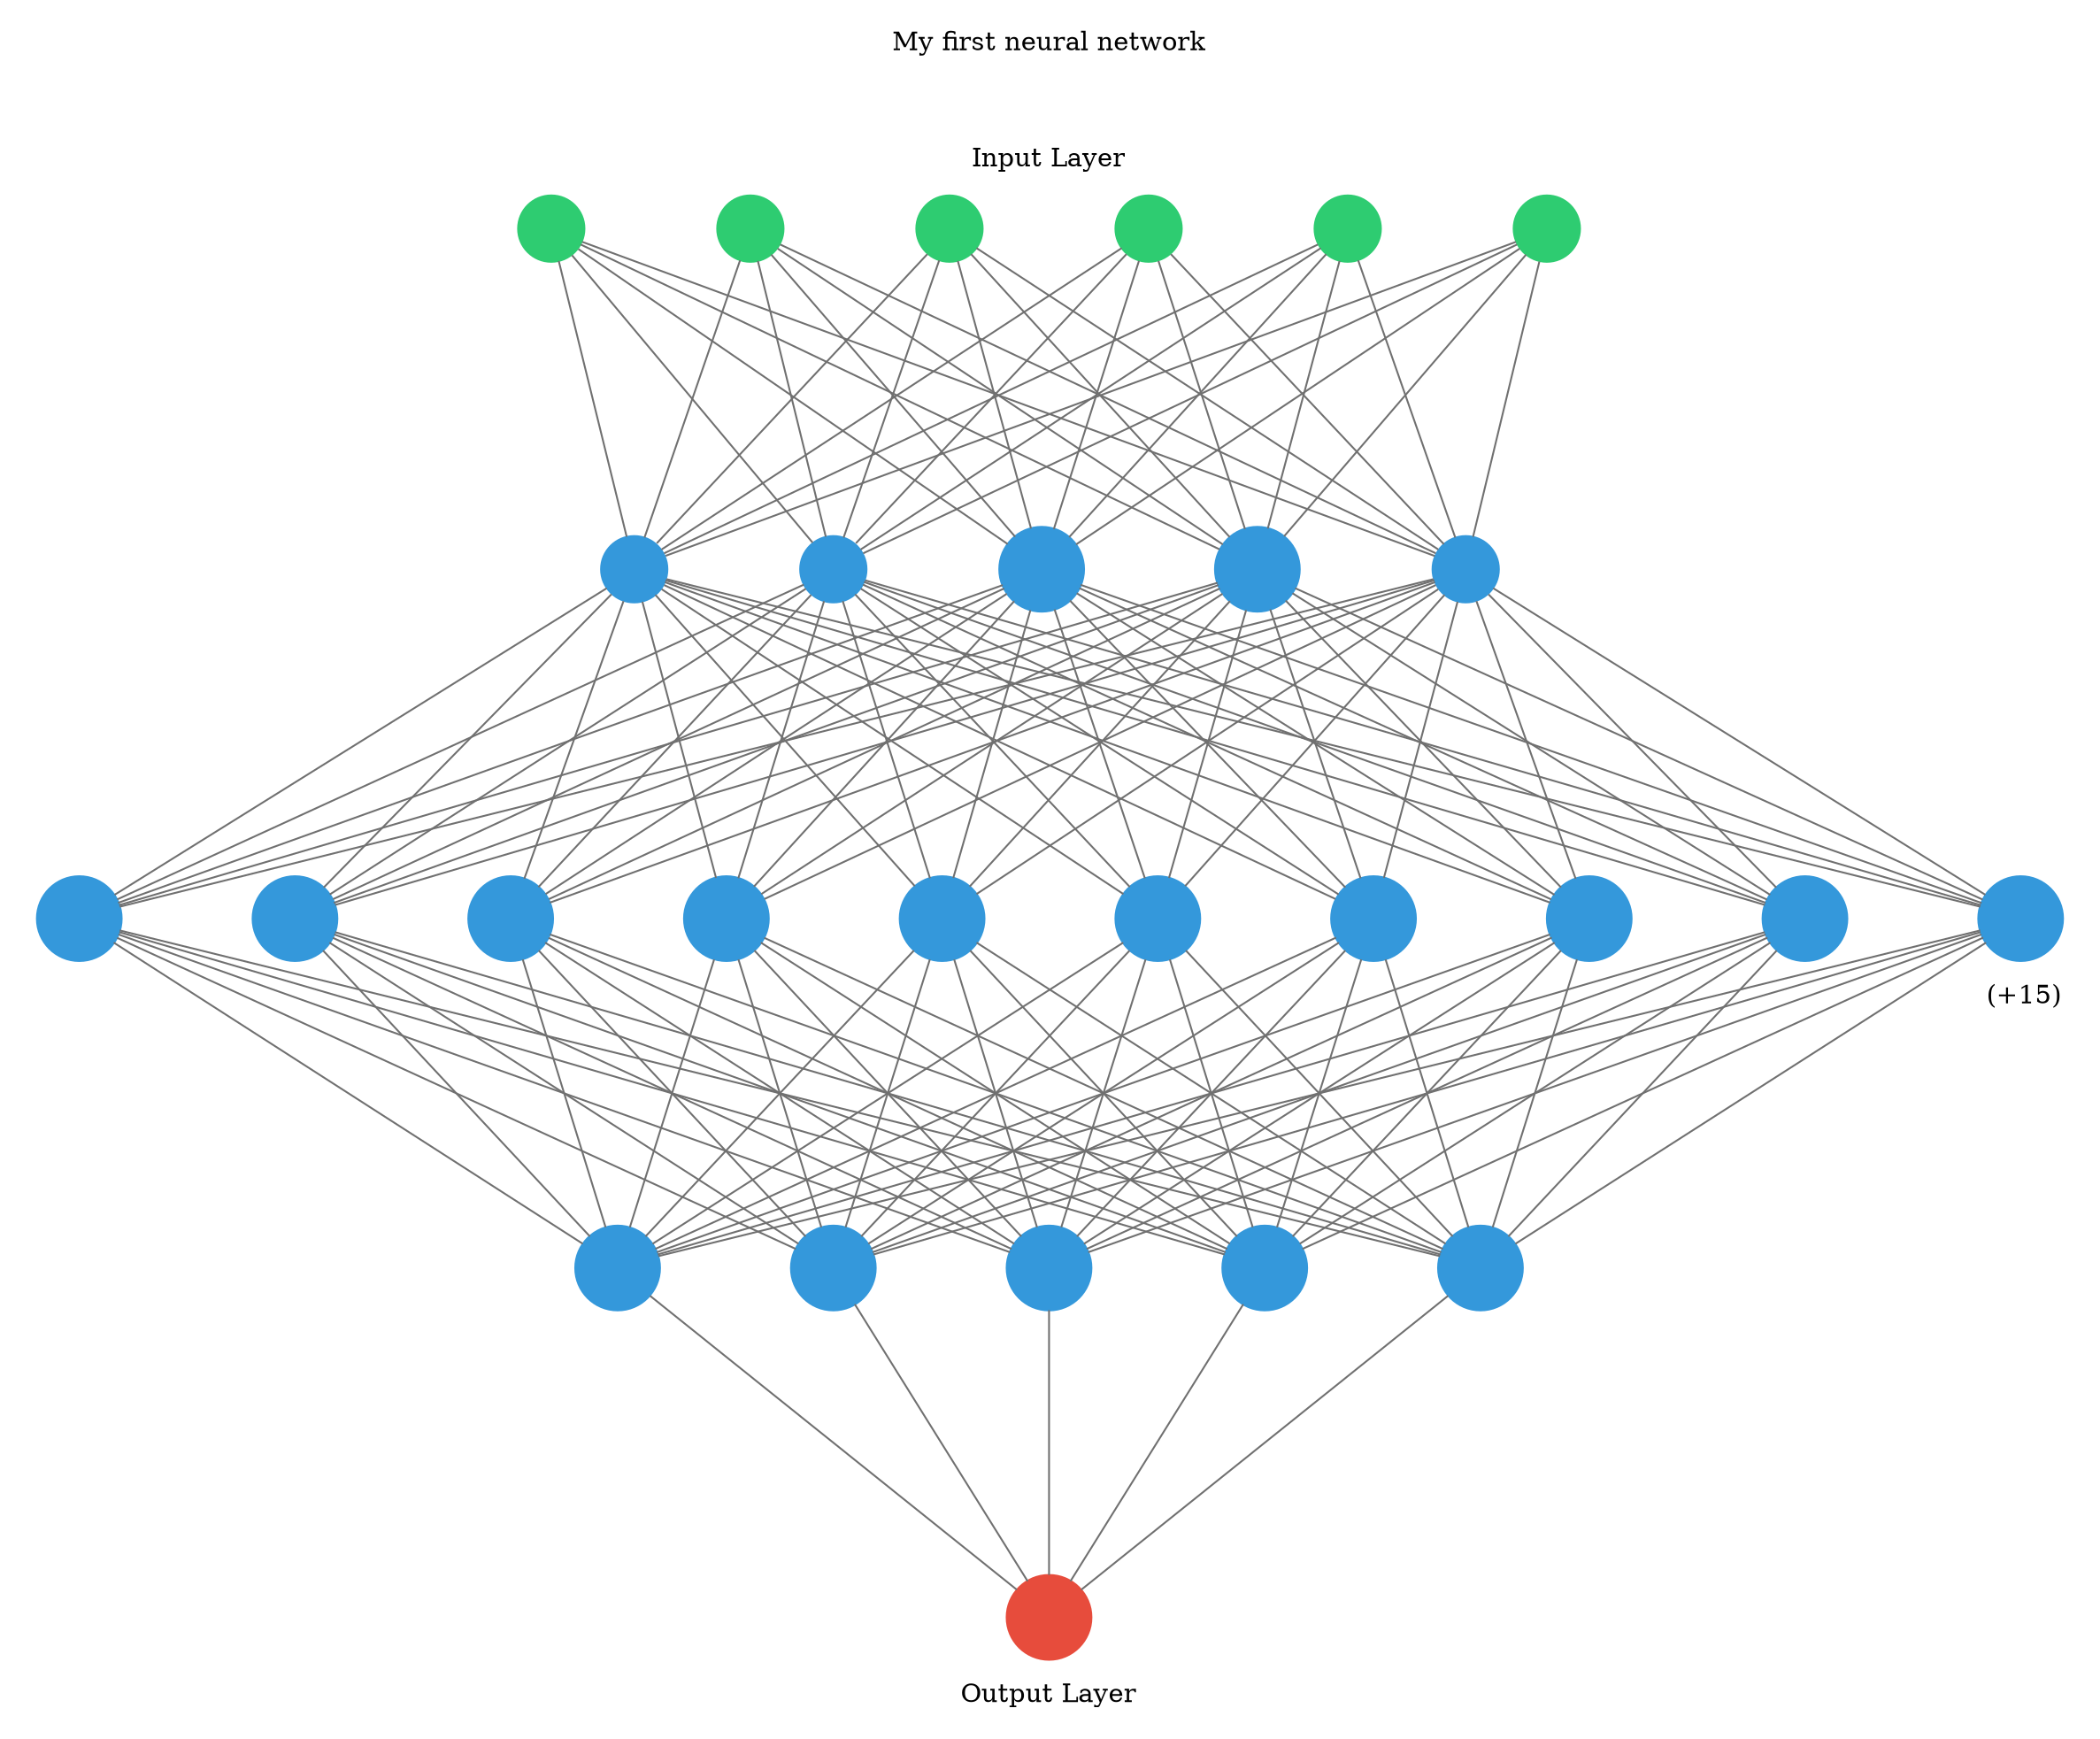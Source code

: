 digraph g {
	graph [nodesep=1 ranksep=2 splines=false]
	edge [arrowhead=none color="#707070"]
	subgraph cluster_input {
		node [color="#2ecc71" fontcolor="#2ecc71" shape=circle style=filled]
		color=white
		1
		label="My first neural network



Input Layer"
		rank=same
		2
		label="My first neural network



Input Layer"
		rank=same
		3
		label="My first neural network



Input Layer"
		rank=same
		4
		label="My first neural network



Input Layer"
		rank=same
		5
		label="My first neural network



Input Layer"
		rank=same
		6
		label="My first neural network



Input Layer"
		rank=same
	}
	1 -> 7
	2 -> 7
	3 -> 7
	4 -> 7
	5 -> 7
	6 -> 7
	1 -> 8
	2 -> 8
	3 -> 8
	4 -> 8
	5 -> 8
	6 -> 8
	1 -> 9
	2 -> 9
	3 -> 9
	4 -> 9
	5 -> 9
	6 -> 9
	1 -> 10
	2 -> 10
	3 -> 10
	4 -> 10
	5 -> 10
	6 -> 10
	1 -> 11
	2 -> 11
	3 -> 11
	4 -> 11
	5 -> 11
	6 -> 11
	subgraph cluster_1 {
		color=white
		rank=same
		label="" labeljust=right labelloc=b
		7 [color="#3498db" fontcolor="#3498db" shape=circle style=filled]
		8 [color="#3498db" fontcolor="#3498db" shape=circle style=filled]
		9 [color="#3498db" fontcolor="#3498db" shape=circle style=filled]
		10 [color="#3498db" fontcolor="#3498db" shape=circle style=filled]
		11 [color="#3498db" fontcolor="#3498db" shape=circle style=filled]
	}
	7 -> 12
	8 -> 12
	9 -> 12
	10 -> 12
	11 -> 12
	7 -> 13
	8 -> 13
	9 -> 13
	10 -> 13
	11 -> 13
	7 -> 14
	8 -> 14
	9 -> 14
	10 -> 14
	11 -> 14
	7 -> 15
	8 -> 15
	9 -> 15
	10 -> 15
	11 -> 15
	7 -> 16
	8 -> 16
	9 -> 16
	10 -> 16
	11 -> 16
	7 -> 17
	8 -> 17
	9 -> 17
	10 -> 17
	11 -> 17
	7 -> 18
	8 -> 18
	9 -> 18
	10 -> 18
	11 -> 18
	7 -> 19
	8 -> 19
	9 -> 19
	10 -> 19
	11 -> 19
	7 -> 20
	8 -> 20
	9 -> 20
	10 -> 20
	11 -> 20
	7 -> 21
	8 -> 21
	9 -> 21
	10 -> 21
	11 -> 21
	subgraph cluster_2 {
		color=white
		rank=same
		label=" (+15)" labeljust=right labelloc=b
		12 [color="#3498db" fontcolor="#3498db" shape=circle style=filled]
		13 [color="#3498db" fontcolor="#3498db" shape=circle style=filled]
		14 [color="#3498db" fontcolor="#3498db" shape=circle style=filled]
		15 [color="#3498db" fontcolor="#3498db" shape=circle style=filled]
		16 [color="#3498db" fontcolor="#3498db" shape=circle style=filled]
		17 [color="#3498db" fontcolor="#3498db" shape=circle style=filled]
		18 [color="#3498db" fontcolor="#3498db" shape=circle style=filled]
		19 [color="#3498db" fontcolor="#3498db" shape=circle style=filled]
		20 [color="#3498db" fontcolor="#3498db" shape=circle style=filled]
		21 [color="#3498db" fontcolor="#3498db" shape=circle style=filled]
	}
	12 -> 22
	13 -> 22
	14 -> 22
	15 -> 22
	16 -> 22
	17 -> 22
	18 -> 22
	19 -> 22
	20 -> 22
	21 -> 22
	12 -> 23
	13 -> 23
	14 -> 23
	15 -> 23
	16 -> 23
	17 -> 23
	18 -> 23
	19 -> 23
	20 -> 23
	21 -> 23
	12 -> 24
	13 -> 24
	14 -> 24
	15 -> 24
	16 -> 24
	17 -> 24
	18 -> 24
	19 -> 24
	20 -> 24
	21 -> 24
	12 -> 25
	13 -> 25
	14 -> 25
	15 -> 25
	16 -> 25
	17 -> 25
	18 -> 25
	19 -> 25
	20 -> 25
	21 -> 25
	12 -> 26
	13 -> 26
	14 -> 26
	15 -> 26
	16 -> 26
	17 -> 26
	18 -> 26
	19 -> 26
	20 -> 26
	21 -> 26
	subgraph cluster_3 {
		color=white
		rank=same
		label="" labeljust=right labelloc=b
		22 [color="#3498db" fontcolor="#3498db" shape=circle style=filled]
		23 [color="#3498db" fontcolor="#3498db" shape=circle style=filled]
		24 [color="#3498db" fontcolor="#3498db" shape=circle style=filled]
		25 [color="#3498db" fontcolor="#3498db" shape=circle style=filled]
		26 [color="#3498db" fontcolor="#3498db" shape=circle style=filled]
	}
	22 -> 27
	23 -> 27
	24 -> 27
	25 -> 27
	26 -> 27
	subgraph cluster_output {
		node [color="#2ecc71" fontcolor="#2ecc71" shape=circle style=filled]
		color=white
		rank=same
		labeljust=1
		27 [color="#e74c3c" fontcolor="#e74c3c" shape=circle style=filled]
		label="Output Layer" labelloc=bottom
	}
	arrowShape=none
}

